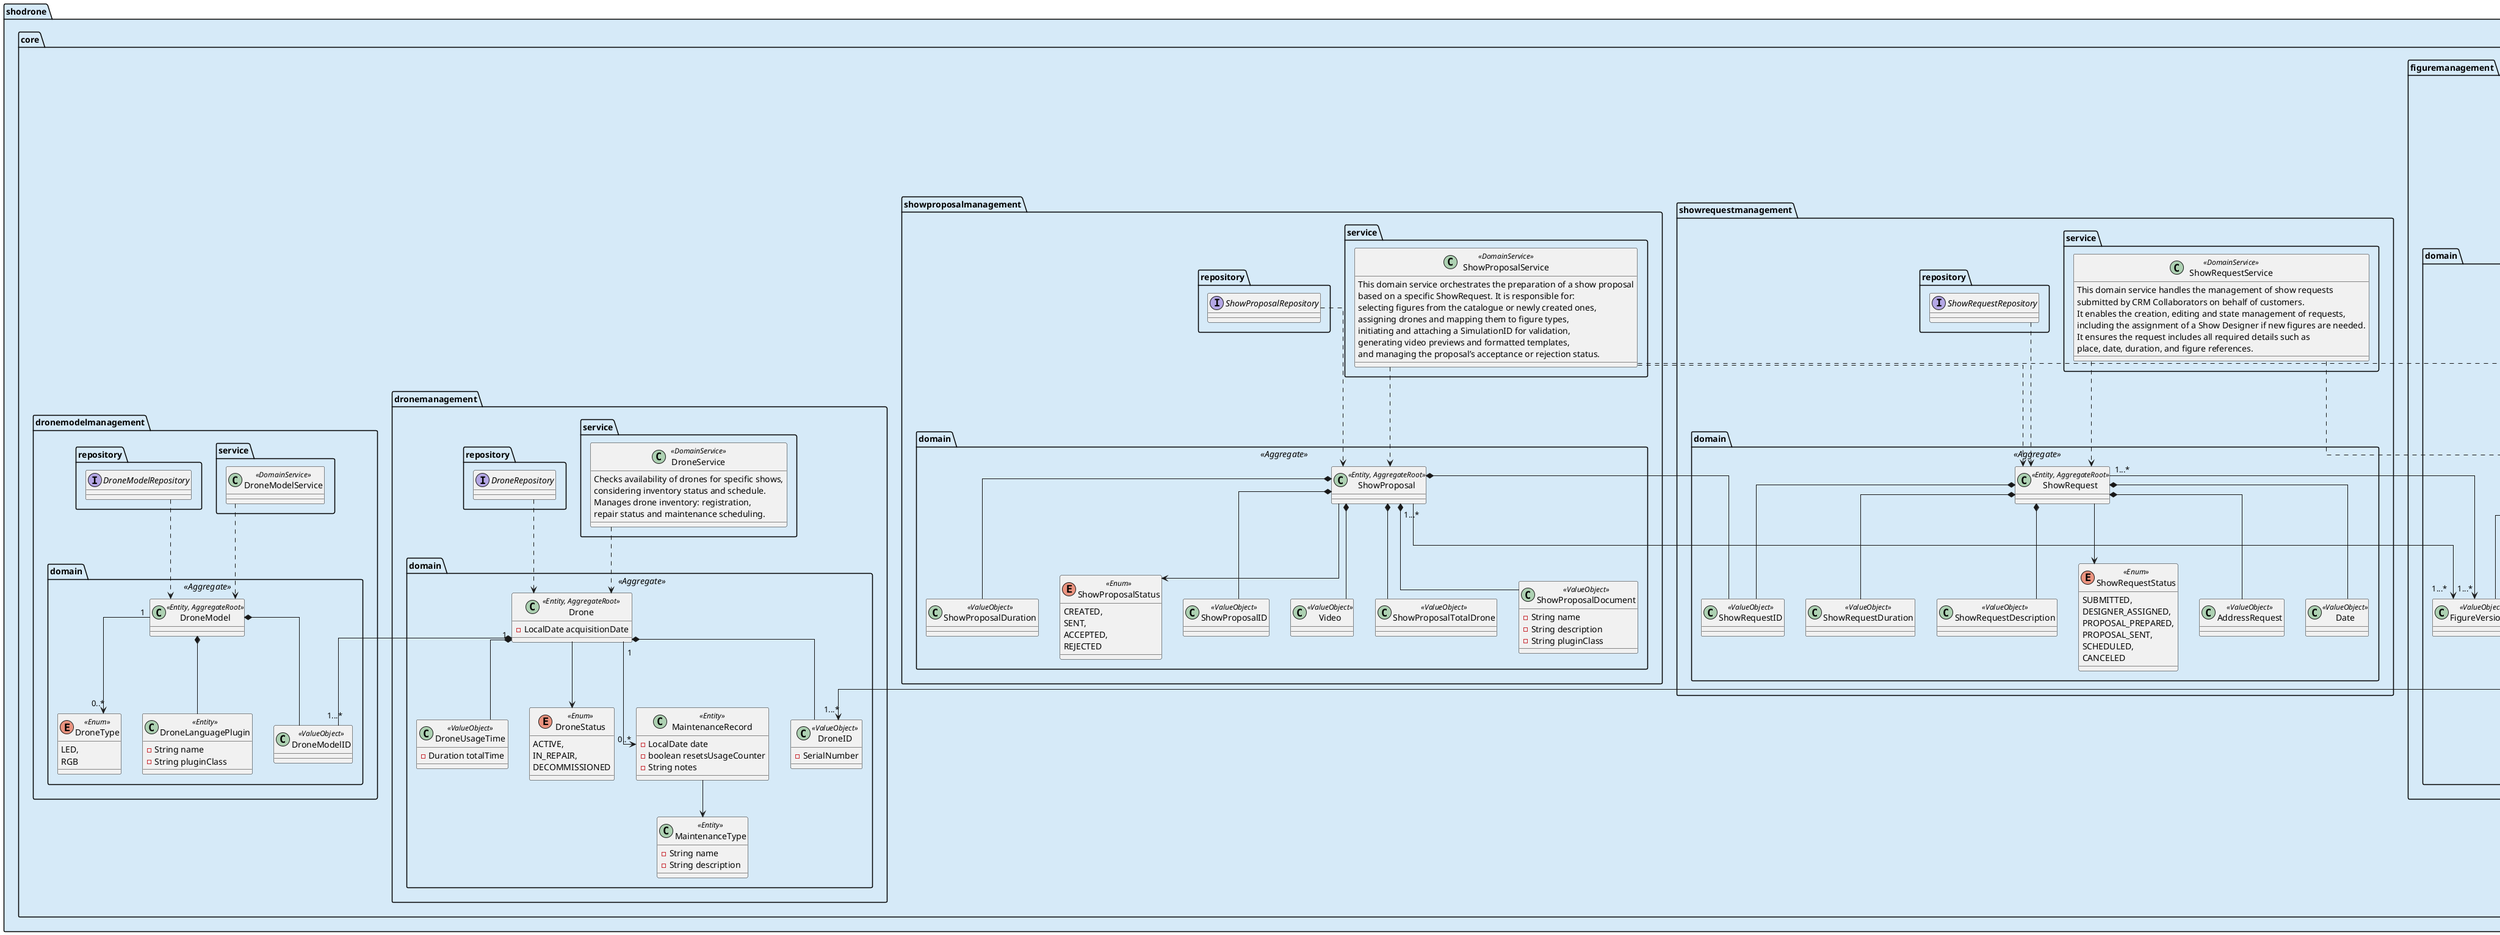 @startuml

skinparam linetype ortho

skinparam package {
  BackgroundColor #D6EAF8
  BorderColor Black

}

' ==== FIGURE ====

package "shodrone.core.figuremanagement.domain" <<Aggregate>> {

class Figure <<Entity, AggregateRoot>> {
- String description
}

class FigureID <<ValueObject>> {}
class Keyword <<ValueObject>> {}
class FigureTotalDrone <<ValueObject>> {}
class FigureElement <<Entity>> {}
class FigureVersionID <<ValueObject>> {}

class DSL <<ValueObject>> {
-version
}

class FigureStatic <<ValueObject>> {}
class FigureDynamic <<ValueObject>> {}

class FigureVersion <<Entity>> {
- String versionNumber
- boolean isExclusive
- LocalDate exclusivityEndDate
- LocalDateTime timestamp
}

enum ElementType <<Enum>> {
GEOMETRIC,
3D BITMAPS
}

enum Movement <<Enum>> {
ROTATION,
TRANSLATION
}

}

package "shodrone.core.figuremanagement.service" {

class FigureService <<DomainService>> {
Manages figure lifecycle including creation,
versioning, exclusivity and DSL validation.
  }

}

package "shodrone.core.figuremanagement.repository" {

interface FigureRepository

}

' ==== SHOW REQUEST ====

package "shodrone.core.showrequestmanagement.domain" <<Aggregate>> {

class ShowRequest <<Entity, AggregateRoot>> {}
class ShowRequestID <<ValueObject>> {}
class AddressRequest <<ValueObject>> {}
class Date <<ValueObject>> {}
class ShowRequestDuration <<ValueObject>> {}
class ShowRequestDescription <<ValueObject>> {}

enum ShowRequestStatus <<Enum>> {
SUBMITTED,
DESIGNER_ASSIGNED,
PROPOSAL_PREPARED,
PROPOSAL_SENT,
SCHEDULED,
CANCELED
}

}

package "shodrone.core.showrequestmanagement.service" {

class ShowRequestService <<DomainService>> {
This domain service handles the management of show requests
submitted by CRM Collaborators on behalf of customers.
It enables the creation, editing and state management of requests,
including the assignment of a Show Designer if new figures are needed.
It ensures the request includes all required details such as
place, date, duration, and figure references.
}

}

package "shodrone.core.showrequestmanagement.repository" {

interface ShowRequestRepository

}


' ==== SHOW PROPOSAL ====

package "shodrone.core.showproposalmanagement.domain" <<Aggregate>> {

class ShowProposal <<Entity, AggregateRoot>> {}
class ShowProposalID <<ValueObject>> {}
class Video <<ValueObject>> {}
class ShowProposalTotalDrone <<ValueObject>> {}

class ShowProposalDocument <<ValueObject>> {
- String name
- String description
- String pluginClass
}

class ShowProposalDuration <<ValueObject>> {}

enum ShowProposalStatus <<Enum>> {
CREATED,
SENT,
ACCEPTED,
REJECTED

}

}

package "shodrone.core.showproposalmanagement.service" {

class ShowProposalService <<DomainService>> {
This domain service orchestrates the preparation of a show proposal
based on a specific ShowRequest. It is responsible for:
selecting figures from the catalogue or newly created ones,
assigning drones and mapping them to figure types,
initiating and attaching a SimulationID for validation,
generating video previews and formatted templates,
and managing the proposal’s acceptance or rejection status.
}

}

package "shodrone.core.showproposalmanagement.repository" {

interface ShowProposalRepository

}

' ==== DRONE ====

package "shodrone.core.dronemanagement.domain" <<Aggregate>> {

  class Drone <<Entity, AggregateRoot>> {
   - LocalDate acquisitionDate
  }

  enum DroneStatus <<Enum>> {
    ACTIVE,
    IN_REPAIR,
    DECOMMISSIONED
  }

  class DroneID <<ValueObject>> {
    - SerialNumber
    }

   class MaintenanceType <<Entity>> {
      - String name
      - String description
      }

      class MaintenanceRecord <<Entity>> {
      - LocalDate date
      - boolean resetsUsageCounter
      - String notes
      }

class DroneUsageTime <<ValueObject>> {
- Duration totalTime
}


}


package "shodrone.core.dronemanagement.service" {


 class DroneService <<DomainService>> {
Checks availability of drones for specific shows,
considering inventory status and schedule.
Manages drone inventory: registration,
repair status and maintenance scheduling.
 }

}

package "shodrone.core.dronemanagement.repository" {

interface DroneRepository

}

' ==== DRONEMODEL ====

package "shodrone.core.dronemodelmanagement.domain" <<Aggregate>> {

  class DroneModel <<Entity, AggregateRoot>> {
  }

  enum DroneType <<Enum>> {
    LED,
    RGB
  }


  class DroneModelID <<ValueObject>> {}

  class DroneLanguagePlugin <<Entity>> {
  - String name
  - String pluginClass
  }

}

package "shodrone.core.dronemodelmanagement.service" {

 class DroneModelService <<DomainService>> {

 }

}

package "shodrone.core.dronemodelmanagement.repository" {

interface DroneModelRepository

}

' ==== RELATIONSHIPS ====

Figure  *--  FigureID
Figure "1" *-- "0...*" Keyword
Figure "1" *-- "1...*" FigureVersion

FigureVersion  *--  DSL
FigureVersion  *--  FigureTotalDrone
FigureVersion "1" *-- "1...*" FigureElement
FigureVersion  *--  FigureDynamic
FigureVersion *-- FigureStatic
FigureVersion  *--  FigureVersionID

FigureElement  -->  ElementType
FigureElement  -->  Movement
FigureElement "1" --> "1...*" DroneID

ShowRequest "1...*" --> "1...*" FigureVersionID
ShowRequest  *--  AddressRequest
ShowRequest  *--  Date
ShowRequest  *--  ShowRequestDuration
ShowRequest  *--  ShowRequestDescription
ShowRequest  -->  ShowRequestStatus
ShowRequest *-- ShowRequestID

ShowProposal "1...*" --> "1...*" FigureVersionID
ShowProposal *-- ShowRequestID
ShowProposal  -->  ShowProposalStatus
ShowProposal  *--  Video
ShowProposal  *--  ShowProposalDocument
ShowProposal  *--  ShowProposalTotalDrone
ShowProposal *-- ShowProposalDuration
ShowProposal *-- ShowProposalID

Drone  -->  DroneStatus
Drone "1" *-- "1...*" DroneModelID
DroneModel *-- DroneModelID
DroneModel *-- DroneLanguagePlugin
Drone  *--  DroneID
Drone *-- DroneUsageTime
DroneModel "1" --> "0..*" DroneType


Drone "1" --> "0..*" MaintenanceRecord
MaintenanceRecord --> MaintenanceType

DroneService ..> Drone
DroneModelService ..> DroneModel
FigureService ..> Figure
ShowRequestService ..> ShowRequest
ShowRequestService ..> FigureVersion
ShowProposalService ..> ShowProposal
ShowProposalService ..> ShowRequest
ShowProposalService ..> FigureVersion

DroneRepository ..> Drone
DroneModelRepository ..> DroneModel
ShowProposalRepository ..> ShowProposal
ShowRequestRepository ..> ShowRequest
FigureRepository ..> Figure

@enduml